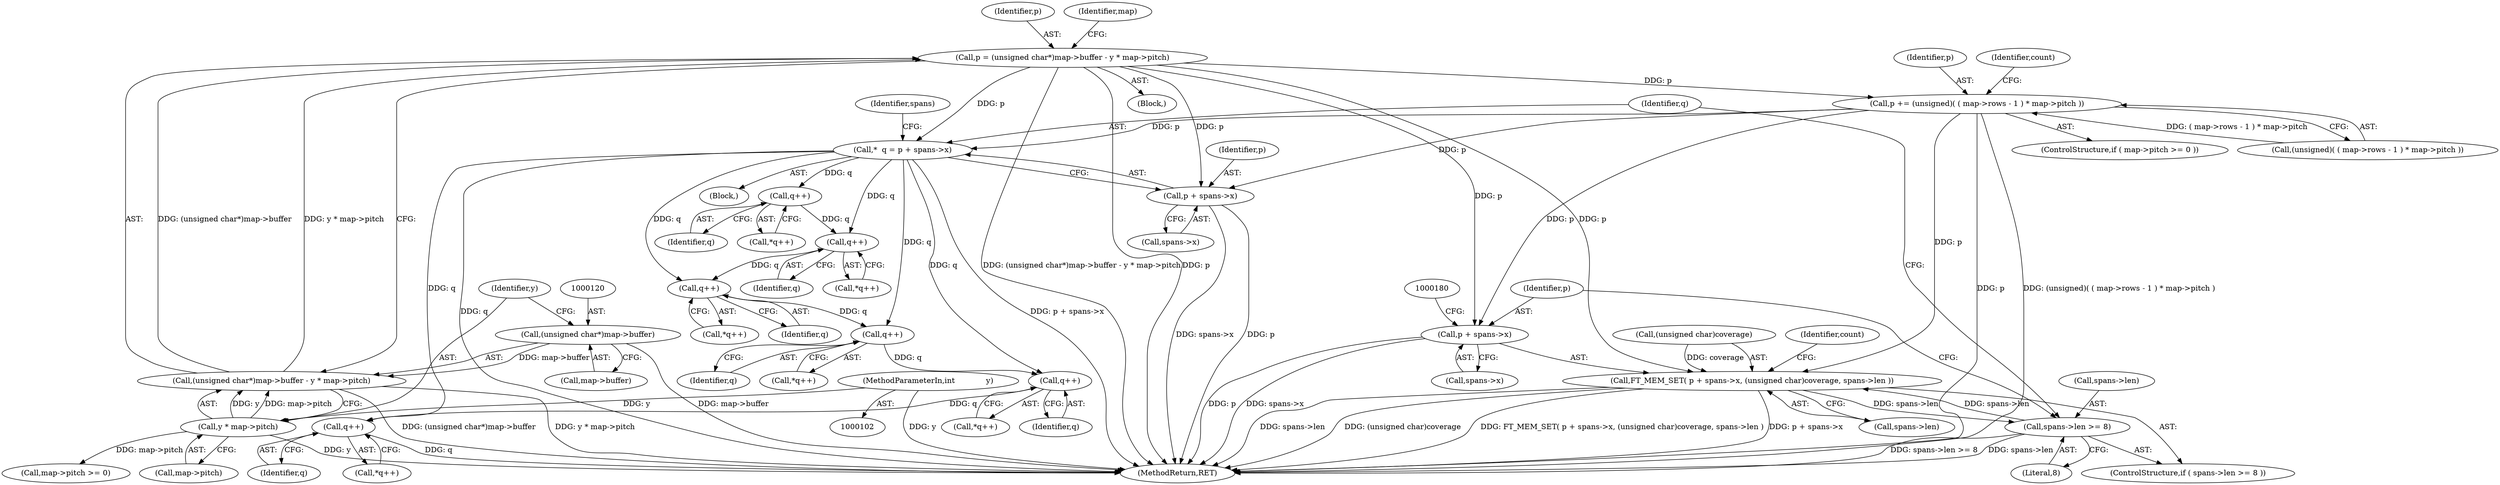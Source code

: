 digraph "0_savannah_6305b869d86ff415a33576df6d43729673c66eee@integer" {
"1000116" [label="(Call,p = (unsigned char*)map->buffer - y * map->pitch)"];
"1000118" [label="(Call,(unsigned char*)map->buffer - y * map->pitch)"];
"1000119" [label="(Call,(unsigned char*)map->buffer)"];
"1000124" [label="(Call,y * map->pitch)"];
"1000103" [label="(MethodParameterIn,int             y)"];
"1000135" [label="(Call,p += (unsigned)( ( map->rows - 1 ) * map->pitch ))"];
"1000173" [label="(Call,FT_MEM_SET( p + spans->x, (unsigned char)coverage, spans->len ))"];
"1000168" [label="(Call,spans->len >= 8)"];
"1000174" [label="(Call,p + spans->x)"];
"1000188" [label="(Call,*  q = p + spans->x)"];
"1000203" [label="(Call,q++)"];
"1000211" [label="(Call,q++)"];
"1000219" [label="(Call,q++)"];
"1000227" [label="(Call,q++)"];
"1000235" [label="(Call,q++)"];
"1000243" [label="(Call,q++)"];
"1000190" [label="(Call,p + spans->x)"];
"1000116" [label="(Call,p = (unsigned char*)map->buffer - y * map->pitch)"];
"1000226" [label="(Call,*q++)"];
"1000130" [label="(Call,map->pitch >= 0)"];
"1000189" [label="(Identifier,q)"];
"1000117" [label="(Identifier,p)"];
"1000125" [label="(Identifier,y)"];
"1000220" [label="(Identifier,q)"];
"1000219" [label="(Call,q++)"];
"1000244" [label="(Identifier,q)"];
"1000204" [label="(Identifier,q)"];
"1000182" [label="(Call,spans->len)"];
"1000179" [label="(Call,(unsigned char)coverage)"];
"1000235" [label="(Call,q++)"];
"1000243" [label="(Call,q++)"];
"1000242" [label="(Call,*q++)"];
"1000197" [label="(Identifier,spans)"];
"1000136" [label="(Identifier,p)"];
"1000167" [label="(ControlStructure,if ( spans->len >= 8 ))"];
"1000212" [label="(Identifier,q)"];
"1000174" [label="(Call,p + spans->x)"];
"1000119" [label="(Call,(unsigned char*)map->buffer)"];
"1000256" [label="(MethodReturn,RET)"];
"1000124" [label="(Call,y * map->pitch)"];
"1000236" [label="(Identifier,q)"];
"1000118" [label="(Call,(unsigned char*)map->buffer - y * map->pitch)"];
"1000135" [label="(Call,p += (unsigned)( ( map->rows - 1 ) * map->pitch ))"];
"1000173" [label="(Call,FT_MEM_SET( p + spans->x, (unsigned char)coverage, spans->len ))"];
"1000129" [label="(ControlStructure,if ( map->pitch >= 0 ))"];
"1000190" [label="(Call,p + spans->x)"];
"1000191" [label="(Identifier,p)"];
"1000186" [label="(Block,)"];
"1000137" [label="(Call,(unsigned)( ( map->rows - 1 ) * map->pitch ))"];
"1000168" [label="(Call,spans->len >= 8)"];
"1000176" [label="(Call,spans->x)"];
"1000150" [label="(Identifier,count)"];
"1000211" [label="(Call,q++)"];
"1000227" [label="(Call,q++)"];
"1000175" [label="(Identifier,p)"];
"1000172" [label="(Literal,8)"];
"1000192" [label="(Call,spans->x)"];
"1000210" [label="(Call,*q++)"];
"1000228" [label="(Identifier,q)"];
"1000218" [label="(Call,*q++)"];
"1000107" [label="(Block,)"];
"1000203" [label="(Call,q++)"];
"1000234" [label="(Call,*q++)"];
"1000202" [label="(Call,*q++)"];
"1000169" [label="(Call,spans->len)"];
"1000103" [label="(MethodParameterIn,int             y)"];
"1000154" [label="(Identifier,count)"];
"1000126" [label="(Call,map->pitch)"];
"1000132" [label="(Identifier,map)"];
"1000121" [label="(Call,map->buffer)"];
"1000188" [label="(Call,*  q = p + spans->x)"];
"1000116" -> "1000107"  [label="AST: "];
"1000116" -> "1000118"  [label="CFG: "];
"1000117" -> "1000116"  [label="AST: "];
"1000118" -> "1000116"  [label="AST: "];
"1000132" -> "1000116"  [label="CFG: "];
"1000116" -> "1000256"  [label="DDG: (unsigned char*)map->buffer - y * map->pitch"];
"1000116" -> "1000256"  [label="DDG: p"];
"1000118" -> "1000116"  [label="DDG: (unsigned char*)map->buffer"];
"1000118" -> "1000116"  [label="DDG: y * map->pitch"];
"1000116" -> "1000135"  [label="DDG: p"];
"1000116" -> "1000173"  [label="DDG: p"];
"1000116" -> "1000174"  [label="DDG: p"];
"1000116" -> "1000188"  [label="DDG: p"];
"1000116" -> "1000190"  [label="DDG: p"];
"1000118" -> "1000124"  [label="CFG: "];
"1000119" -> "1000118"  [label="AST: "];
"1000124" -> "1000118"  [label="AST: "];
"1000118" -> "1000256"  [label="DDG: (unsigned char*)map->buffer"];
"1000118" -> "1000256"  [label="DDG: y * map->pitch"];
"1000119" -> "1000118"  [label="DDG: map->buffer"];
"1000124" -> "1000118"  [label="DDG: y"];
"1000124" -> "1000118"  [label="DDG: map->pitch"];
"1000119" -> "1000121"  [label="CFG: "];
"1000120" -> "1000119"  [label="AST: "];
"1000121" -> "1000119"  [label="AST: "];
"1000125" -> "1000119"  [label="CFG: "];
"1000119" -> "1000256"  [label="DDG: map->buffer"];
"1000124" -> "1000126"  [label="CFG: "];
"1000125" -> "1000124"  [label="AST: "];
"1000126" -> "1000124"  [label="AST: "];
"1000124" -> "1000256"  [label="DDG: y"];
"1000103" -> "1000124"  [label="DDG: y"];
"1000124" -> "1000130"  [label="DDG: map->pitch"];
"1000103" -> "1000102"  [label="AST: "];
"1000103" -> "1000256"  [label="DDG: y"];
"1000135" -> "1000129"  [label="AST: "];
"1000135" -> "1000137"  [label="CFG: "];
"1000136" -> "1000135"  [label="AST: "];
"1000137" -> "1000135"  [label="AST: "];
"1000150" -> "1000135"  [label="CFG: "];
"1000135" -> "1000256"  [label="DDG: p"];
"1000135" -> "1000256"  [label="DDG: (unsigned)( ( map->rows - 1 ) * map->pitch )"];
"1000137" -> "1000135"  [label="DDG: ( map->rows - 1 ) * map->pitch"];
"1000135" -> "1000173"  [label="DDG: p"];
"1000135" -> "1000174"  [label="DDG: p"];
"1000135" -> "1000188"  [label="DDG: p"];
"1000135" -> "1000190"  [label="DDG: p"];
"1000173" -> "1000167"  [label="AST: "];
"1000173" -> "1000182"  [label="CFG: "];
"1000174" -> "1000173"  [label="AST: "];
"1000179" -> "1000173"  [label="AST: "];
"1000182" -> "1000173"  [label="AST: "];
"1000154" -> "1000173"  [label="CFG: "];
"1000173" -> "1000256"  [label="DDG: spans->len"];
"1000173" -> "1000256"  [label="DDG: (unsigned char)coverage"];
"1000173" -> "1000256"  [label="DDG: FT_MEM_SET( p + spans->x, (unsigned char)coverage, spans->len )"];
"1000173" -> "1000256"  [label="DDG: p + spans->x"];
"1000173" -> "1000168"  [label="DDG: spans->len"];
"1000179" -> "1000173"  [label="DDG: coverage"];
"1000168" -> "1000173"  [label="DDG: spans->len"];
"1000168" -> "1000167"  [label="AST: "];
"1000168" -> "1000172"  [label="CFG: "];
"1000169" -> "1000168"  [label="AST: "];
"1000172" -> "1000168"  [label="AST: "];
"1000175" -> "1000168"  [label="CFG: "];
"1000189" -> "1000168"  [label="CFG: "];
"1000168" -> "1000256"  [label="DDG: spans->len >= 8"];
"1000168" -> "1000256"  [label="DDG: spans->len"];
"1000174" -> "1000176"  [label="CFG: "];
"1000175" -> "1000174"  [label="AST: "];
"1000176" -> "1000174"  [label="AST: "];
"1000180" -> "1000174"  [label="CFG: "];
"1000174" -> "1000256"  [label="DDG: spans->x"];
"1000174" -> "1000256"  [label="DDG: p"];
"1000188" -> "1000186"  [label="AST: "];
"1000188" -> "1000190"  [label="CFG: "];
"1000189" -> "1000188"  [label="AST: "];
"1000190" -> "1000188"  [label="AST: "];
"1000197" -> "1000188"  [label="CFG: "];
"1000188" -> "1000256"  [label="DDG: p + spans->x"];
"1000188" -> "1000256"  [label="DDG: q"];
"1000188" -> "1000203"  [label="DDG: q"];
"1000188" -> "1000211"  [label="DDG: q"];
"1000188" -> "1000219"  [label="DDG: q"];
"1000188" -> "1000227"  [label="DDG: q"];
"1000188" -> "1000235"  [label="DDG: q"];
"1000188" -> "1000243"  [label="DDG: q"];
"1000203" -> "1000202"  [label="AST: "];
"1000203" -> "1000204"  [label="CFG: "];
"1000204" -> "1000203"  [label="AST: "];
"1000202" -> "1000203"  [label="CFG: "];
"1000203" -> "1000211"  [label="DDG: q"];
"1000211" -> "1000210"  [label="AST: "];
"1000211" -> "1000212"  [label="CFG: "];
"1000212" -> "1000211"  [label="AST: "];
"1000210" -> "1000211"  [label="CFG: "];
"1000211" -> "1000219"  [label="DDG: q"];
"1000219" -> "1000218"  [label="AST: "];
"1000219" -> "1000220"  [label="CFG: "];
"1000220" -> "1000219"  [label="AST: "];
"1000218" -> "1000219"  [label="CFG: "];
"1000219" -> "1000227"  [label="DDG: q"];
"1000227" -> "1000226"  [label="AST: "];
"1000227" -> "1000228"  [label="CFG: "];
"1000228" -> "1000227"  [label="AST: "];
"1000226" -> "1000227"  [label="CFG: "];
"1000227" -> "1000235"  [label="DDG: q"];
"1000235" -> "1000234"  [label="AST: "];
"1000235" -> "1000236"  [label="CFG: "];
"1000236" -> "1000235"  [label="AST: "];
"1000234" -> "1000235"  [label="CFG: "];
"1000235" -> "1000243"  [label="DDG: q"];
"1000243" -> "1000242"  [label="AST: "];
"1000243" -> "1000244"  [label="CFG: "];
"1000244" -> "1000243"  [label="AST: "];
"1000242" -> "1000243"  [label="CFG: "];
"1000243" -> "1000256"  [label="DDG: q"];
"1000190" -> "1000192"  [label="CFG: "];
"1000191" -> "1000190"  [label="AST: "];
"1000192" -> "1000190"  [label="AST: "];
"1000190" -> "1000256"  [label="DDG: p"];
"1000190" -> "1000256"  [label="DDG: spans->x"];
}
